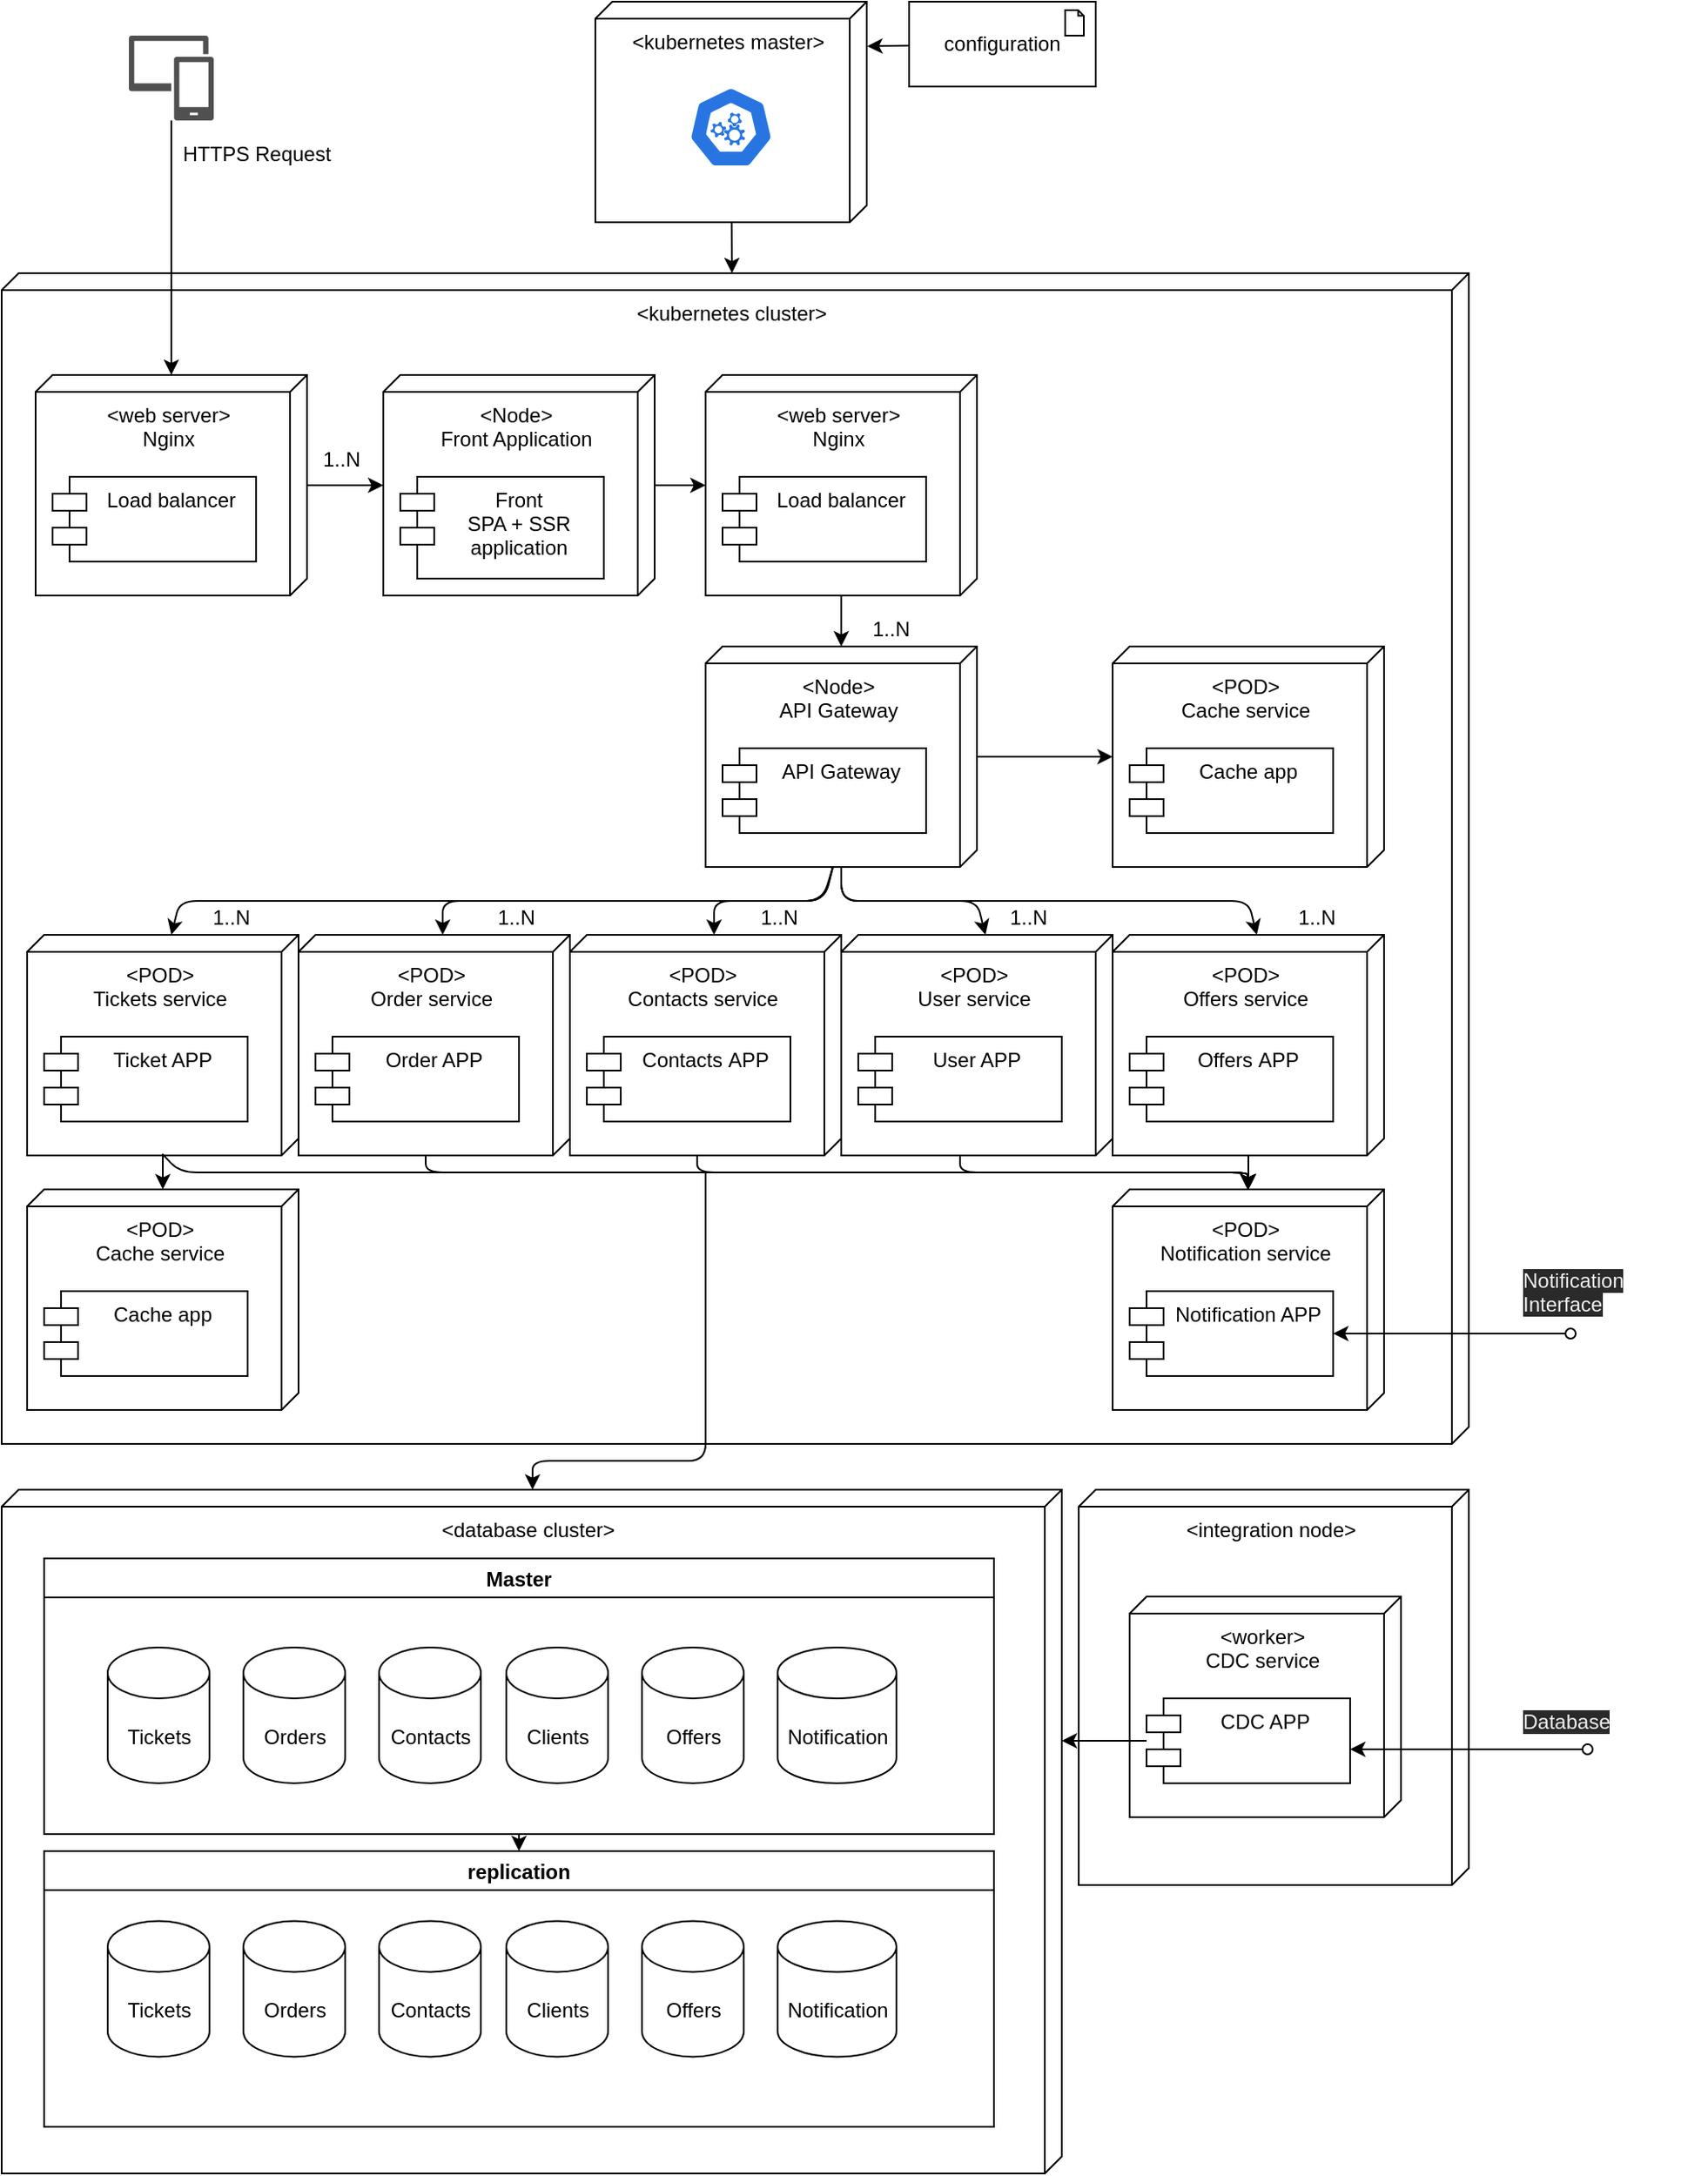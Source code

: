 <mxfile pages="4">
    <diagram name="deployment" id="a8BqA9UVd5ujnqgujZyD">
        <mxGraphModel dx="1102" dy="1045" grid="1" gridSize="10" guides="1" tooltips="1" connect="1" arrows="1" fold="1" page="1" pageScale="1" pageWidth="1169" pageHeight="827" math="0" shadow="0">
            <root>
                <mxCell id="_FKhUdgU6OP6JG6v3VSw-0"/>
                <mxCell id="_FKhUdgU6OP6JG6v3VSw-1" parent="_FKhUdgU6OP6JG6v3VSw-0"/>
                <mxCell id="101" value="&amp;lt;integration node&amp;gt;" style="verticalAlign=top;align=center;shape=cube;size=10;direction=south;fontStyle=0;html=1;boundedLbl=1;spacingLeft=5;" parent="_FKhUdgU6OP6JG6v3VSw-1" vertex="1">
                    <mxGeometry x="710" y="957" width="230" height="233" as="geometry"/>
                </mxCell>
                <mxCell id="2" value="&amp;lt;kubernetes cluster&amp;gt;" style="verticalAlign=top;align=center;shape=cube;size=10;direction=south;fontStyle=0;html=1;boundedLbl=1;spacingLeft=5;" parent="_FKhUdgU6OP6JG6v3VSw-1" vertex="1">
                    <mxGeometry x="75" y="240" width="865" height="690" as="geometry"/>
                </mxCell>
                <mxCell id="9" style="edgeStyle=none;html=1;" parent="_FKhUdgU6OP6JG6v3VSw-1" source="5" target="2" edge="1">
                    <mxGeometry relative="1" as="geometry"/>
                </mxCell>
                <mxCell id="18" value="" style="group" parent="_FKhUdgU6OP6JG6v3VSw-1" vertex="1" connectable="0">
                    <mxGeometry x="425" y="80" width="160" height="130" as="geometry"/>
                </mxCell>
                <mxCell id="5" value="&amp;lt;kubernetes master&amp;gt;" style="verticalAlign=top;align=center;shape=cube;size=10;direction=south;fontStyle=0;html=1;boundedLbl=1;spacingLeft=5;" parent="18" vertex="1">
                    <mxGeometry width="160" height="130" as="geometry"/>
                </mxCell>
                <mxCell id="8" value="" style="sketch=0;html=1;dashed=0;whitespace=wrap;fillColor=#2875E2;strokeColor=#ffffff;points=[[0.005,0.63,0],[0.1,0.2,0],[0.9,0.2,0],[0.5,0,0],[0.995,0.63,0],[0.72,0.99,0],[0.5,1,0],[0.28,0.99,0]];shape=mxgraph.kubernetes.icon;prIcon=master" parent="18" vertex="1">
                    <mxGeometry x="55" y="50" width="50" height="48" as="geometry"/>
                </mxCell>
                <mxCell id="19" value="" style="group" parent="_FKhUdgU6OP6JG6v3VSw-1" vertex="1" connectable="0">
                    <mxGeometry x="300" y="300" width="160" height="130" as="geometry"/>
                </mxCell>
                <mxCell id="15" value="&amp;lt;Node&amp;gt;&lt;br&gt;Front Application&lt;br&gt;" style="verticalAlign=top;align=center;shape=cube;size=10;direction=south;html=1;boundedLbl=1;spacingLeft=5;" parent="19" vertex="1">
                    <mxGeometry width="160" height="130" as="geometry"/>
                </mxCell>
                <mxCell id="16" value="Front &#10;SPA + SSR &#10;application" style="shape=module;align=left;spacingLeft=20;align=center;verticalAlign=top;" parent="19" vertex="1">
                    <mxGeometry x="10" y="60" width="120" height="60" as="geometry"/>
                </mxCell>
                <mxCell id="20" value="" style="group" parent="_FKhUdgU6OP6JG6v3VSw-1" vertex="1" connectable="0">
                    <mxGeometry x="95" y="300" width="160" height="130" as="geometry"/>
                </mxCell>
                <mxCell id="21" value="&amp;lt;web server&amp;gt;&lt;br&gt;Nginx&lt;br&gt;&lt;br&gt;" style="verticalAlign=top;align=center;shape=cube;size=10;direction=south;html=1;boundedLbl=1;spacingLeft=5;" parent="20" vertex="1">
                    <mxGeometry width="160" height="130" relative="1" as="geometry">
                        <mxPoint as="offset"/>
                    </mxGeometry>
                </mxCell>
                <mxCell id="22" value="Load balancer" style="shape=module;align=left;spacingLeft=20;align=center;verticalAlign=top;" parent="20" vertex="1">
                    <mxGeometry x="10" y="60" width="120" height="50" as="geometry"/>
                </mxCell>
                <mxCell id="23" style="edgeStyle=none;html=1;" parent="20" source="21" target="15" edge="1">
                    <mxGeometry relative="1" as="geometry"/>
                </mxCell>
                <mxCell id="24" value="1..N" style="text;html=1;align=center;verticalAlign=middle;resizable=0;points=[];autosize=1;strokeColor=none;fillColor=none;" parent="_FKhUdgU6OP6JG6v3VSw-1" vertex="1">
                    <mxGeometry x="255" y="340" width="40" height="20" as="geometry"/>
                </mxCell>
                <mxCell id="30" value="" style="group" parent="_FKhUdgU6OP6JG6v3VSw-1" vertex="1" connectable="0">
                    <mxGeometry x="490" y="460" width="160" height="130" as="geometry"/>
                </mxCell>
                <mxCell id="31" value="&amp;lt;Node&amp;gt;&lt;br&gt;API Gateway" style="verticalAlign=top;align=center;shape=cube;size=10;direction=south;html=1;boundedLbl=1;spacingLeft=5;" parent="30" vertex="1">
                    <mxGeometry width="160" height="130" as="geometry"/>
                </mxCell>
                <mxCell id="32" value="API Gateway" style="shape=module;align=left;spacingLeft=20;align=center;verticalAlign=top;" parent="30" vertex="1">
                    <mxGeometry x="10" y="60" width="120" height="50" as="geometry"/>
                </mxCell>
                <mxCell id="33" value="" style="group" parent="_FKhUdgU6OP6JG6v3VSw-1" vertex="1" connectable="0">
                    <mxGeometry x="490" y="300" width="160" height="130" as="geometry"/>
                </mxCell>
                <mxCell id="34" value="&amp;lt;web server&amp;gt;&lt;br&gt;Nginx&lt;br&gt;&lt;br&gt;" style="verticalAlign=top;align=center;shape=cube;size=10;direction=south;html=1;boundedLbl=1;spacingLeft=5;" parent="33" vertex="1">
                    <mxGeometry width="160" height="130" relative="1" as="geometry">
                        <mxPoint as="offset"/>
                    </mxGeometry>
                </mxCell>
                <mxCell id="35" value="Load balancer" style="shape=module;align=left;spacingLeft=20;align=center;verticalAlign=top;" parent="33" vertex="1">
                    <mxGeometry x="10" y="60" width="120" height="50" as="geometry"/>
                </mxCell>
                <mxCell id="36" style="edgeStyle=none;html=1;" parent="33" source="34" edge="1">
                    <mxGeometry relative="1" as="geometry"/>
                </mxCell>
                <mxCell id="37" style="edgeStyle=none;html=1;" parent="33" source="34" target="31" edge="1">
                    <mxGeometry relative="1" as="geometry"/>
                </mxCell>
                <mxCell id="41" value="" style="group" parent="_FKhUdgU6OP6JG6v3VSw-1" vertex="1" connectable="0">
                    <mxGeometry x="90" y="630" width="160" height="130" as="geometry"/>
                </mxCell>
                <mxCell id="42" value="&amp;lt;POD&amp;gt;&lt;br&gt;Tickets service" style="verticalAlign=top;align=center;shape=cube;size=10;direction=south;html=1;boundedLbl=1;spacingLeft=5;" parent="41" vertex="1">
                    <mxGeometry width="160" height="130" as="geometry"/>
                </mxCell>
                <mxCell id="43" value="Ticket APP" style="shape=module;align=left;spacingLeft=20;align=center;verticalAlign=top;" parent="41" vertex="1">
                    <mxGeometry x="10" y="60" width="120" height="50" as="geometry"/>
                </mxCell>
                <mxCell id="44" value="" style="group" parent="_FKhUdgU6OP6JG6v3VSw-1" vertex="1" connectable="0">
                    <mxGeometry x="570" y="630" width="160" height="130" as="geometry"/>
                </mxCell>
                <mxCell id="45" value="&amp;lt;POD&amp;gt;&lt;br&gt;User service" style="verticalAlign=top;align=center;shape=cube;size=10;direction=south;html=1;boundedLbl=1;spacingLeft=5;" parent="44" vertex="1">
                    <mxGeometry width="160" height="130" as="geometry"/>
                </mxCell>
                <mxCell id="46" value="User APP" style="shape=module;align=left;spacingLeft=20;align=center;verticalAlign=top;" parent="44" vertex="1">
                    <mxGeometry x="10" y="60" width="120" height="50" as="geometry"/>
                </mxCell>
                <mxCell id="47" value="" style="group" parent="_FKhUdgU6OP6JG6v3VSw-1" vertex="1" connectable="0">
                    <mxGeometry x="250" y="630" width="160" height="130" as="geometry"/>
                </mxCell>
                <mxCell id="48" value="&amp;lt;POD&amp;gt;&lt;br&gt;Order service" style="verticalAlign=top;align=center;shape=cube;size=10;direction=south;html=1;boundedLbl=1;spacingLeft=5;" parent="47" vertex="1">
                    <mxGeometry width="160" height="130" as="geometry"/>
                </mxCell>
                <mxCell id="49" value="Order APP" style="shape=module;align=left;spacingLeft=20;align=center;verticalAlign=top;" parent="47" vertex="1">
                    <mxGeometry x="10" y="60" width="120" height="50" as="geometry"/>
                </mxCell>
                <mxCell id="50" value="" style="group" parent="_FKhUdgU6OP6JG6v3VSw-1" vertex="1" connectable="0">
                    <mxGeometry x="730" y="460" width="160" height="130" as="geometry"/>
                </mxCell>
                <mxCell id="51" value="&amp;lt;POD&amp;gt;&lt;br&gt;Cache service" style="verticalAlign=top;align=center;shape=cube;size=10;direction=south;html=1;boundedLbl=1;spacingLeft=5;" parent="50" vertex="1">
                    <mxGeometry width="160" height="130" as="geometry"/>
                </mxCell>
                <mxCell id="52" value="Cache app" style="shape=module;align=left;spacingLeft=20;align=center;verticalAlign=top;" parent="50" vertex="1">
                    <mxGeometry x="10" y="60" width="120" height="50" as="geometry"/>
                </mxCell>
                <mxCell id="53" value="" style="group" parent="_FKhUdgU6OP6JG6v3VSw-1" vertex="1" connectable="0">
                    <mxGeometry x="730" y="630" width="160" height="130" as="geometry"/>
                </mxCell>
                <mxCell id="54" value="&amp;lt;POD&amp;gt;&lt;br&gt;Offers service" style="verticalAlign=top;align=center;shape=cube;size=10;direction=south;html=1;boundedLbl=1;spacingLeft=5;" parent="53" vertex="1">
                    <mxGeometry width="160" height="130" as="geometry"/>
                </mxCell>
                <mxCell id="55" value="Offers APP" style="shape=module;align=left;spacingLeft=20;align=center;verticalAlign=top;" parent="53" vertex="1">
                    <mxGeometry x="10" y="60" width="120" height="50" as="geometry"/>
                </mxCell>
                <mxCell id="57" style="edgeStyle=none;html=1;" parent="_FKhUdgU6OP6JG6v3VSw-1" source="56" target="21" edge="1">
                    <mxGeometry relative="1" as="geometry"/>
                </mxCell>
                <mxCell id="56" value="" style="sketch=0;pointerEvents=1;shadow=0;dashed=0;html=1;strokeColor=none;labelPosition=center;verticalLabelPosition=bottom;verticalAlign=top;align=center;fillColor=#505050;shape=mxgraph.mscae.intune.device_group" parent="_FKhUdgU6OP6JG6v3VSw-1" vertex="1">
                    <mxGeometry x="150" y="100" width="50" height="50" as="geometry"/>
                </mxCell>
                <mxCell id="58" value="HTTPS Request" style="text;html=1;align=center;verticalAlign=middle;resizable=0;points=[];autosize=1;strokeColor=none;fillColor=none;" parent="_FKhUdgU6OP6JG6v3VSw-1" vertex="1">
                    <mxGeometry x="175" y="160" width="100" height="20" as="geometry"/>
                </mxCell>
                <mxCell id="59" value="" style="group" parent="_FKhUdgU6OP6JG6v3VSw-1" vertex="1" connectable="0">
                    <mxGeometry x="410" y="630" width="160" height="130" as="geometry"/>
                </mxCell>
                <mxCell id="60" value="&amp;lt;POD&amp;gt;&lt;br&gt;Contacts service" style="verticalAlign=top;align=center;shape=cube;size=10;direction=south;html=1;boundedLbl=1;spacingLeft=5;" parent="59" vertex="1">
                    <mxGeometry width="160" height="130" as="geometry"/>
                </mxCell>
                <mxCell id="61" value="Contacts APP" style="shape=module;align=left;spacingLeft=20;align=center;verticalAlign=top;" parent="59" vertex="1">
                    <mxGeometry x="10" y="60" width="120" height="50" as="geometry"/>
                </mxCell>
                <mxCell id="62" value="" style="group" parent="_FKhUdgU6OP6JG6v3VSw-1" vertex="1" connectable="0">
                    <mxGeometry x="730" y="780" width="160" height="130" as="geometry"/>
                </mxCell>
                <mxCell id="63" value="&amp;lt;POD&amp;gt;&lt;br&gt;Notification service" style="verticalAlign=top;align=center;shape=cube;size=10;direction=south;html=1;boundedLbl=1;spacingLeft=5;" parent="62" vertex="1">
                    <mxGeometry width="160" height="130" as="geometry"/>
                </mxCell>
                <mxCell id="64" value="Notification APP" style="shape=module;align=left;spacingLeft=20;align=center;verticalAlign=top;" parent="62" vertex="1">
                    <mxGeometry x="10" y="60" width="120" height="50" as="geometry"/>
                </mxCell>
                <mxCell id="70" style="edgeStyle=none;html=1;" parent="_FKhUdgU6OP6JG6v3VSw-1" source="15" target="34" edge="1">
                    <mxGeometry relative="1" as="geometry"/>
                </mxCell>
                <mxCell id="71" value="1..N" style="text;html=1;align=center;verticalAlign=middle;resizable=0;points=[];autosize=1;strokeColor=none;fillColor=none;" parent="_FKhUdgU6OP6JG6v3VSw-1" vertex="1">
                    <mxGeometry x="579" y="440" width="40" height="20" as="geometry"/>
                </mxCell>
                <mxCell id="72" style="edgeStyle=none;html=1;entryX=0;entryY=0;entryDx=0;entryDy=75;entryPerimeter=0;exitX=0;exitY=0;exitDx=130;exitDy=85;exitPerimeter=0;" parent="_FKhUdgU6OP6JG6v3VSw-1" source="31" target="42" edge="1">
                    <mxGeometry relative="1" as="geometry">
                        <Array as="points">
                            <mxPoint x="559" y="610"/>
                            <mxPoint x="370" y="610"/>
                            <mxPoint x="180" y="610"/>
                        </Array>
                    </mxGeometry>
                </mxCell>
                <mxCell id="73" style="edgeStyle=none;html=1;exitX=0;exitY=0;exitDx=130;exitDy=85;exitPerimeter=0;entryX=0;entryY=0;entryDx=0;entryDy=75;entryPerimeter=0;" parent="_FKhUdgU6OP6JG6v3VSw-1" source="31" target="48" edge="1">
                    <mxGeometry relative="1" as="geometry">
                        <Array as="points">
                            <mxPoint x="560" y="610"/>
                            <mxPoint x="335" y="610"/>
                        </Array>
                    </mxGeometry>
                </mxCell>
                <mxCell id="74" style="edgeStyle=none;html=1;entryX=0;entryY=0;entryDx=0;entryDy=75;entryPerimeter=0;exitX=0;exitY=0;exitDx=130;exitDy=85;exitPerimeter=0;" parent="_FKhUdgU6OP6JG6v3VSw-1" source="31" target="60" edge="1">
                    <mxGeometry relative="1" as="geometry">
                        <Array as="points">
                            <mxPoint x="560" y="610"/>
                            <mxPoint x="495" y="610"/>
                        </Array>
                    </mxGeometry>
                </mxCell>
                <mxCell id="75" style="edgeStyle=none;html=1;entryX=0;entryY=0;entryDx=0;entryDy=75;entryPerimeter=0;" parent="_FKhUdgU6OP6JG6v3VSw-1" target="45" edge="1">
                    <mxGeometry relative="1" as="geometry">
                        <mxPoint x="570" y="590" as="sourcePoint"/>
                        <Array as="points">
                            <mxPoint x="570" y="610"/>
                            <mxPoint x="650" y="610"/>
                        </Array>
                    </mxGeometry>
                </mxCell>
                <mxCell id="76" style="edgeStyle=none;html=1;entryX=0;entryY=0;entryDx=0;entryDy=75;entryPerimeter=0;" parent="_FKhUdgU6OP6JG6v3VSw-1" target="54" edge="1">
                    <mxGeometry relative="1" as="geometry">
                        <mxPoint x="570" y="590" as="sourcePoint"/>
                        <Array as="points">
                            <mxPoint x="570" y="610"/>
                            <mxPoint x="810" y="610"/>
                        </Array>
                    </mxGeometry>
                </mxCell>
                <mxCell id="77" value="&amp;lt;database cluster&amp;gt;" style="verticalAlign=top;align=center;shape=cube;size=10;direction=south;fontStyle=0;html=1;boundedLbl=1;spacingLeft=5;" parent="_FKhUdgU6OP6JG6v3VSw-1" vertex="1">
                    <mxGeometry x="75" y="957" width="625" height="403" as="geometry"/>
                </mxCell>
                <mxCell id="65" value="" style="group" parent="_FKhUdgU6OP6JG6v3VSw-1" vertex="1" connectable="0">
                    <mxGeometry x="740" y="1020" width="160" height="130" as="geometry"/>
                </mxCell>
                <mxCell id="66" value="&amp;lt;worker&amp;gt;&lt;br&gt;CDC service" style="verticalAlign=top;align=center;shape=cube;size=10;direction=south;html=1;boundedLbl=1;spacingLeft=5;" parent="65" vertex="1">
                    <mxGeometry width="160" height="130" as="geometry"/>
                </mxCell>
                <mxCell id="67" value="CDC APP" style="shape=module;align=left;spacingLeft=20;align=center;verticalAlign=top;" parent="65" vertex="1">
                    <mxGeometry x="10" y="60" width="120" height="50" as="geometry"/>
                </mxCell>
                <mxCell id="79" style="edgeStyle=none;html=1;startArrow=classic;startFill=1;endArrow=oval;endFill=0;exitX=1;exitY=0.5;exitDx=0;exitDy=0;" parent="_FKhUdgU6OP6JG6v3VSw-1" source="64" edge="1">
                    <mxGeometry relative="1" as="geometry">
                        <mxPoint x="1000" y="865" as="targetPoint"/>
                    </mxGeometry>
                </mxCell>
                <mxCell id="80" value="&lt;span style=&quot;color: rgb(240 , 240 , 240) ; font-family: &amp;#34;helvetica&amp;#34; ; font-size: 12px ; font-style: normal ; font-weight: 400 ; letter-spacing: normal ; text-align: center ; text-indent: 0px ; text-transform: none ; word-spacing: 0px ; background-color: rgb(42 , 42 , 42) ; display: inline ; float: none&quot;&gt;Notification Interface&lt;/span&gt;" style="text;whiteSpace=wrap;html=1;fillColor=none;" parent="_FKhUdgU6OP6JG6v3VSw-1" vertex="1">
                    <mxGeometry x="970" y="820" width="110" height="40" as="geometry"/>
                </mxCell>
                <mxCell id="81" style="edgeStyle=none;html=1;startArrow=classic;startFill=1;endArrow=oval;endFill=0;exitX=1;exitY=0.5;exitDx=0;exitDy=0;" parent="_FKhUdgU6OP6JG6v3VSw-1" edge="1">
                    <mxGeometry relative="1" as="geometry">
                        <mxPoint x="1010" y="1110" as="targetPoint"/>
                        <mxPoint x="870" y="1110" as="sourcePoint"/>
                    </mxGeometry>
                </mxCell>
                <mxCell id="82" value="&lt;span style=&quot;color: rgb(240 , 240 , 240) ; font-family: &amp;#34;helvetica&amp;#34; ; font-size: 12px ; font-style: normal ; font-weight: 400 ; letter-spacing: normal ; text-align: center ; text-indent: 0px ; text-transform: none ; word-spacing: 0px ; background-color: rgb(42 , 42 , 42) ; display: inline ; float: none&quot;&gt;Database&lt;/span&gt;" style="text;whiteSpace=wrap;html=1;fillColor=none;" parent="_FKhUdgU6OP6JG6v3VSw-1" vertex="1">
                    <mxGeometry x="970" y="1080" width="110" height="35" as="geometry"/>
                </mxCell>
                <mxCell id="83" style="edgeStyle=none;html=1;startArrow=none;startFill=0;endArrow=classic;endFill=1;" parent="_FKhUdgU6OP6JG6v3VSw-1" source="54" target="63" edge="1">
                    <mxGeometry relative="1" as="geometry"/>
                </mxCell>
                <mxCell id="84" style="edgeStyle=none;html=1;startArrow=none;startFill=0;endArrow=classic;endFill=1;" parent="_FKhUdgU6OP6JG6v3VSw-1" edge="1">
                    <mxGeometry relative="1" as="geometry">
                        <mxPoint x="640" y="760" as="sourcePoint"/>
                        <mxPoint x="810" y="780" as="targetPoint"/>
                        <Array as="points">
                            <mxPoint x="640" y="770"/>
                            <mxPoint x="810" y="770"/>
                        </Array>
                    </mxGeometry>
                </mxCell>
                <mxCell id="85" style="edgeStyle=none;html=1;startArrow=none;startFill=0;endArrow=classic;endFill=1;exitX=0;exitY=0;exitDx=130;exitDy=85;exitPerimeter=0;" parent="_FKhUdgU6OP6JG6v3VSw-1" source="60" edge="1">
                    <mxGeometry relative="1" as="geometry">
                        <mxPoint x="640" y="760" as="sourcePoint"/>
                        <mxPoint x="810" y="780" as="targetPoint"/>
                        <Array as="points">
                            <mxPoint x="485" y="770"/>
                            <mxPoint x="810" y="770"/>
                        </Array>
                    </mxGeometry>
                </mxCell>
                <mxCell id="86" style="edgeStyle=none;html=1;startArrow=none;startFill=0;endArrow=classic;endFill=1;exitX=0;exitY=0;exitDx=130;exitDy=85;exitPerimeter=0;" parent="_FKhUdgU6OP6JG6v3VSw-1" source="48" edge="1">
                    <mxGeometry relative="1" as="geometry">
                        <mxPoint x="485" y="760" as="sourcePoint"/>
                        <mxPoint x="810" y="780" as="targetPoint"/>
                        <Array as="points">
                            <mxPoint x="325" y="770"/>
                            <mxPoint x="810" y="770"/>
                        </Array>
                    </mxGeometry>
                </mxCell>
                <mxCell id="87" style="edgeStyle=none;html=1;startArrow=none;startFill=0;endArrow=classic;endFill=1;exitX=0.993;exitY=0.502;exitDx=0;exitDy=0;exitPerimeter=0;" parent="_FKhUdgU6OP6JG6v3VSw-1" source="42" edge="1">
                    <mxGeometry relative="1" as="geometry">
                        <mxPoint x="324.5" y="760" as="sourcePoint"/>
                        <mxPoint x="809.5" y="780" as="targetPoint"/>
                        <Array as="points">
                            <mxPoint x="180" y="770"/>
                            <mxPoint x="809.5" y="770"/>
                        </Array>
                    </mxGeometry>
                </mxCell>
                <mxCell id="88" style="edgeStyle=none;html=1;startArrow=none;startFill=0;endArrow=classic;endFill=1;" parent="_FKhUdgU6OP6JG6v3VSw-1" source="31" edge="1">
                    <mxGeometry relative="1" as="geometry">
                        <mxPoint x="730" y="525" as="targetPoint"/>
                    </mxGeometry>
                </mxCell>
                <mxCell id="89" value="" style="group" parent="_FKhUdgU6OP6JG6v3VSw-1" vertex="1" connectable="0">
                    <mxGeometry x="90" y="780" width="160" height="130" as="geometry"/>
                </mxCell>
                <mxCell id="90" value="&amp;lt;POD&amp;gt;&lt;br&gt;Cache service" style="verticalAlign=top;align=center;shape=cube;size=10;direction=south;html=1;boundedLbl=1;spacingLeft=5;" parent="89" vertex="1">
                    <mxGeometry width="160" height="130" as="geometry"/>
                </mxCell>
                <mxCell id="91" value="Cache app" style="shape=module;align=left;spacingLeft=20;align=center;verticalAlign=top;" parent="89" vertex="1">
                    <mxGeometry x="10" y="60" width="120" height="50" as="geometry"/>
                </mxCell>
                <mxCell id="92" style="edgeStyle=none;html=1;startArrow=none;startFill=0;endArrow=classic;endFill=1;" parent="_FKhUdgU6OP6JG6v3VSw-1" source="42" target="90" edge="1">
                    <mxGeometry relative="1" as="geometry"/>
                </mxCell>
                <mxCell id="135" style="edgeStyle=none;html=1;entryX=0.5;entryY=0;entryDx=0;entryDy=0;startArrow=none;startFill=0;endArrow=classic;endFill=1;" parent="_FKhUdgU6OP6JG6v3VSw-1" source="106" target="125" edge="1">
                    <mxGeometry relative="1" as="geometry"/>
                </mxCell>
                <mxCell id="106" value="Master" style="swimlane;" parent="_FKhUdgU6OP6JG6v3VSw-1" vertex="1">
                    <mxGeometry x="100" y="997.5" width="560" height="162.5" as="geometry"/>
                </mxCell>
                <mxCell id="119" value="Tickets" style="shape=cylinder3;whiteSpace=wrap;html=1;boundedLbl=1;backgroundOutline=1;size=15;" parent="_FKhUdgU6OP6JG6v3VSw-1" vertex="1">
                    <mxGeometry x="137.5" y="1050" width="60" height="80" as="geometry"/>
                </mxCell>
                <mxCell id="120" value="Orders" style="shape=cylinder3;whiteSpace=wrap;html=1;boundedLbl=1;backgroundOutline=1;size=15;" parent="_FKhUdgU6OP6JG6v3VSw-1" vertex="1">
                    <mxGeometry x="217.5" y="1050" width="60" height="80" as="geometry"/>
                </mxCell>
                <mxCell id="121" value="Contacts" style="shape=cylinder3;whiteSpace=wrap;html=1;boundedLbl=1;backgroundOutline=1;size=15;" parent="_FKhUdgU6OP6JG6v3VSw-1" vertex="1">
                    <mxGeometry x="297.5" y="1050" width="60" height="80" as="geometry"/>
                </mxCell>
                <mxCell id="122" value="Clients" style="shape=cylinder3;whiteSpace=wrap;html=1;boundedLbl=1;backgroundOutline=1;size=15;" parent="_FKhUdgU6OP6JG6v3VSw-1" vertex="1">
                    <mxGeometry x="372.5" y="1050" width="60" height="80" as="geometry"/>
                </mxCell>
                <mxCell id="123" value="Offers" style="shape=cylinder3;whiteSpace=wrap;html=1;boundedLbl=1;backgroundOutline=1;size=15;" parent="_FKhUdgU6OP6JG6v3VSw-1" vertex="1">
                    <mxGeometry x="452.5" y="1050" width="60" height="80" as="geometry"/>
                </mxCell>
                <mxCell id="124" value="Notification" style="shape=cylinder3;whiteSpace=wrap;html=1;boundedLbl=1;backgroundOutline=1;size=15;" parent="_FKhUdgU6OP6JG6v3VSw-1" vertex="1">
                    <mxGeometry x="532.5" y="1050" width="70" height="80" as="geometry"/>
                </mxCell>
                <mxCell id="125" value="replication" style="swimlane;startSize=23;" parent="_FKhUdgU6OP6JG6v3VSw-1" vertex="1">
                    <mxGeometry x="100" y="1170" width="560" height="162.5" as="geometry"/>
                </mxCell>
                <mxCell id="126" value="Tickets" style="shape=cylinder3;whiteSpace=wrap;html=1;boundedLbl=1;backgroundOutline=1;size=15;" parent="_FKhUdgU6OP6JG6v3VSw-1" vertex="1">
                    <mxGeometry x="137.5" y="1211.25" width="60" height="80" as="geometry"/>
                </mxCell>
                <mxCell id="127" value="Orders" style="shape=cylinder3;whiteSpace=wrap;html=1;boundedLbl=1;backgroundOutline=1;size=15;" parent="_FKhUdgU6OP6JG6v3VSw-1" vertex="1">
                    <mxGeometry x="217.5" y="1211.25" width="60" height="80" as="geometry"/>
                </mxCell>
                <mxCell id="128" value="Contacts" style="shape=cylinder3;whiteSpace=wrap;html=1;boundedLbl=1;backgroundOutline=1;size=15;" parent="_FKhUdgU6OP6JG6v3VSw-1" vertex="1">
                    <mxGeometry x="297.5" y="1211.25" width="60" height="80" as="geometry"/>
                </mxCell>
                <mxCell id="129" value="Clients" style="shape=cylinder3;whiteSpace=wrap;html=1;boundedLbl=1;backgroundOutline=1;size=15;" parent="_FKhUdgU6OP6JG6v3VSw-1" vertex="1">
                    <mxGeometry x="372.5" y="1211.25" width="60" height="80" as="geometry"/>
                </mxCell>
                <mxCell id="130" value="Offers" style="shape=cylinder3;whiteSpace=wrap;html=1;boundedLbl=1;backgroundOutline=1;size=15;" parent="_FKhUdgU6OP6JG6v3VSw-1" vertex="1">
                    <mxGeometry x="452.5" y="1211.25" width="60" height="80" as="geometry"/>
                </mxCell>
                <mxCell id="131" value="Notification" style="shape=cylinder3;whiteSpace=wrap;html=1;boundedLbl=1;backgroundOutline=1;size=15;" parent="_FKhUdgU6OP6JG6v3VSw-1" vertex="1">
                    <mxGeometry x="532.5" y="1211.25" width="70" height="80" as="geometry"/>
                </mxCell>
                <mxCell id="132" style="edgeStyle=none;html=1;startArrow=none;startFill=0;endArrow=classic;endFill=1;" parent="_FKhUdgU6OP6JG6v3VSw-1" source="67" edge="1">
                    <mxGeometry relative="1" as="geometry">
                        <mxPoint x="700" y="1105" as="targetPoint"/>
                    </mxGeometry>
                </mxCell>
                <mxCell id="134" style="edgeStyle=none;html=1;startArrow=none;startFill=0;endArrow=classic;endFill=1;entryX=0.202;entryY=-0.002;entryDx=0;entryDy=0;entryPerimeter=0;" parent="_FKhUdgU6OP6JG6v3VSw-1" source="133" target="5" edge="1">
                    <mxGeometry relative="1" as="geometry"/>
                </mxCell>
                <mxCell id="133" value="configuration" style="html=1;outlineConnect=0;whiteSpace=wrap;fillColor=none;shape=mxgraph.archimate.application;appType=artifact" parent="_FKhUdgU6OP6JG6v3VSw-1" vertex="1">
                    <mxGeometry x="610" y="80" width="110" height="50" as="geometry"/>
                </mxCell>
                <mxCell id="136" style="edgeStyle=none;html=1;startArrow=none;startFill=0;endArrow=classic;endFill=1;" parent="_FKhUdgU6OP6JG6v3VSw-1" target="77" edge="1">
                    <mxGeometry relative="1" as="geometry">
                        <mxPoint x="490" y="770" as="sourcePoint"/>
                        <Array as="points">
                            <mxPoint x="490" y="940"/>
                            <mxPoint x="388" y="940"/>
                        </Array>
                    </mxGeometry>
                </mxCell>
                <mxCell id="137" value="1..N" style="text;html=1;align=center;verticalAlign=middle;resizable=0;points=[];autosize=1;strokeColor=none;fillColor=none;" parent="_FKhUdgU6OP6JG6v3VSw-1" vertex="1">
                    <mxGeometry x="190" y="610" width="40" height="20" as="geometry"/>
                </mxCell>
                <mxCell id="138" value="1..N" style="text;html=1;align=center;verticalAlign=middle;resizable=0;points=[];autosize=1;strokeColor=none;fillColor=none;" parent="_FKhUdgU6OP6JG6v3VSw-1" vertex="1">
                    <mxGeometry x="357.5" y="610" width="40" height="20" as="geometry"/>
                </mxCell>
                <mxCell id="139" value="1..N" style="text;html=1;align=center;verticalAlign=middle;resizable=0;points=[];autosize=1;strokeColor=none;fillColor=none;" parent="_FKhUdgU6OP6JG6v3VSw-1" vertex="1">
                    <mxGeometry x="512.5" y="610" width="40" height="20" as="geometry"/>
                </mxCell>
                <mxCell id="140" value="1..N" style="text;html=1;align=center;verticalAlign=middle;resizable=0;points=[];autosize=1;strokeColor=none;fillColor=none;" parent="_FKhUdgU6OP6JG6v3VSw-1" vertex="1">
                    <mxGeometry x="660" y="610" width="40" height="20" as="geometry"/>
                </mxCell>
                <mxCell id="141" value="1..N" style="text;html=1;align=center;verticalAlign=middle;resizable=0;points=[];autosize=1;strokeColor=none;fillColor=none;" parent="_FKhUdgU6OP6JG6v3VSw-1" vertex="1">
                    <mxGeometry x="830" y="610" width="40" height="20" as="geometry"/>
                </mxCell>
            </root>
        </mxGraphModel>
    </diagram>
</mxfile>
